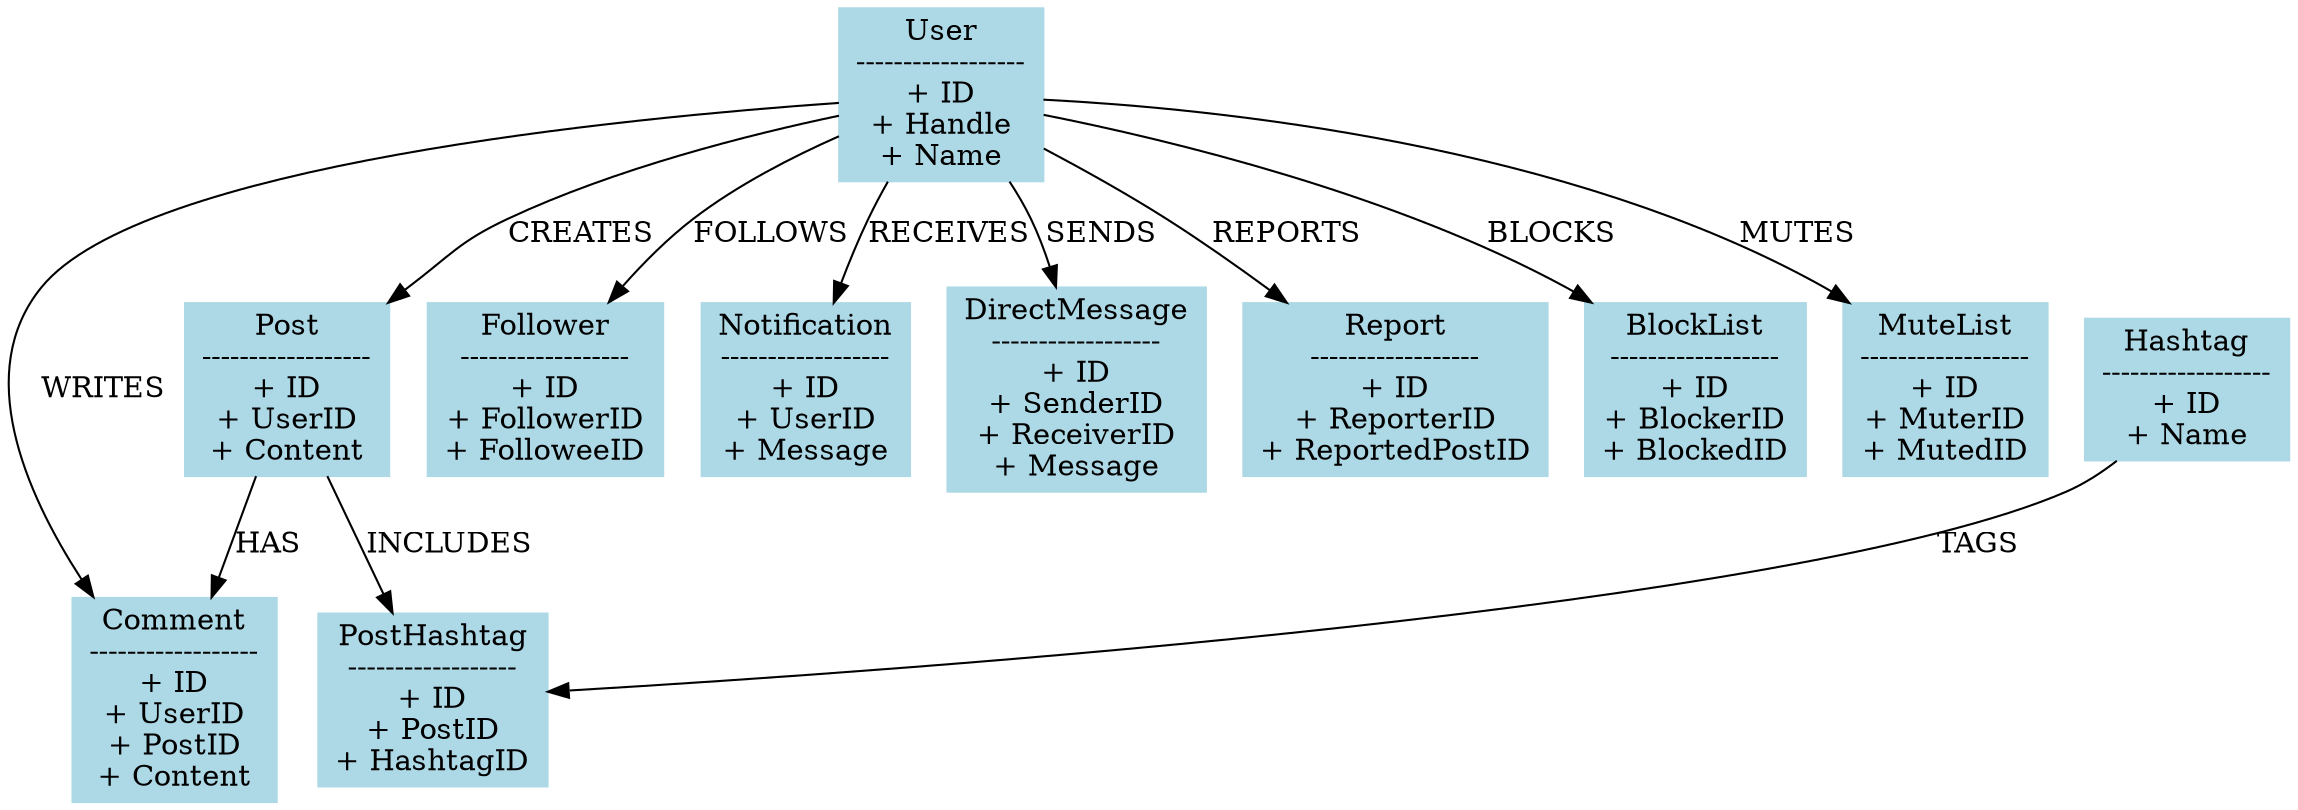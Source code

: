 digraph G {
    // Set default node styles
  node [shape=box, style=filled, color=lightblue]

// Entities
  User [label="User\n------------------\n+ ID\n+ Handle\n+ Name"]
Post [label="Post\n------------------\n+ ID\n+ UserID\n+ Content"]
Comment [label="Comment\n------------------\n+ ID\n+ UserID\n+ PostID\n+ Content"]
Follower [label="Follower\n------------------\n+ ID\n+ FollowerID\n+ FolloweeID"]
Hashtag [label="Hashtag\n------------------\n+ ID\n+ Name"]
PostHashtag [label="PostHashtag\n------------------\n+ ID\n+ PostID\n+ HashtagID"]
Notification [label="Notification\n------------------\n+ ID\n+ UserID\n+ Message"]
DirectMessage [label="DirectMessage\n------------------\n+ ID\n+ SenderID\n+ ReceiverID\n+ Message"]
Report [label="Report\n------------------\n+ ID\n+ ReporterID\n+ ReportedPostID"]
BlockList [label="BlockList\n------------------\n+ ID\n+ BlockerID\n+ BlockedID"]
MuteList [label="MuteList\n------------------\n+ ID\n+ MuterID\n+ MutedID"]

// Relationships
  User -> Post [label="CREATES"]
User -> Comment [label="WRITES"]
User -> Follower [label="FOLLOWS"]
User -> Notification [label="RECEIVES"]
User -> DirectMessage [label="SENDS"]
User -> Report [label="REPORTS"]
User -> BlockList [label="BLOCKS"]
User -> MuteList [label="MUTES"]

Post -> Comment [label="HAS"]
Post -> PostHashtag [label="INCLUDES"]
Hashtag -> PostHashtag [label="TAGS"]
}

